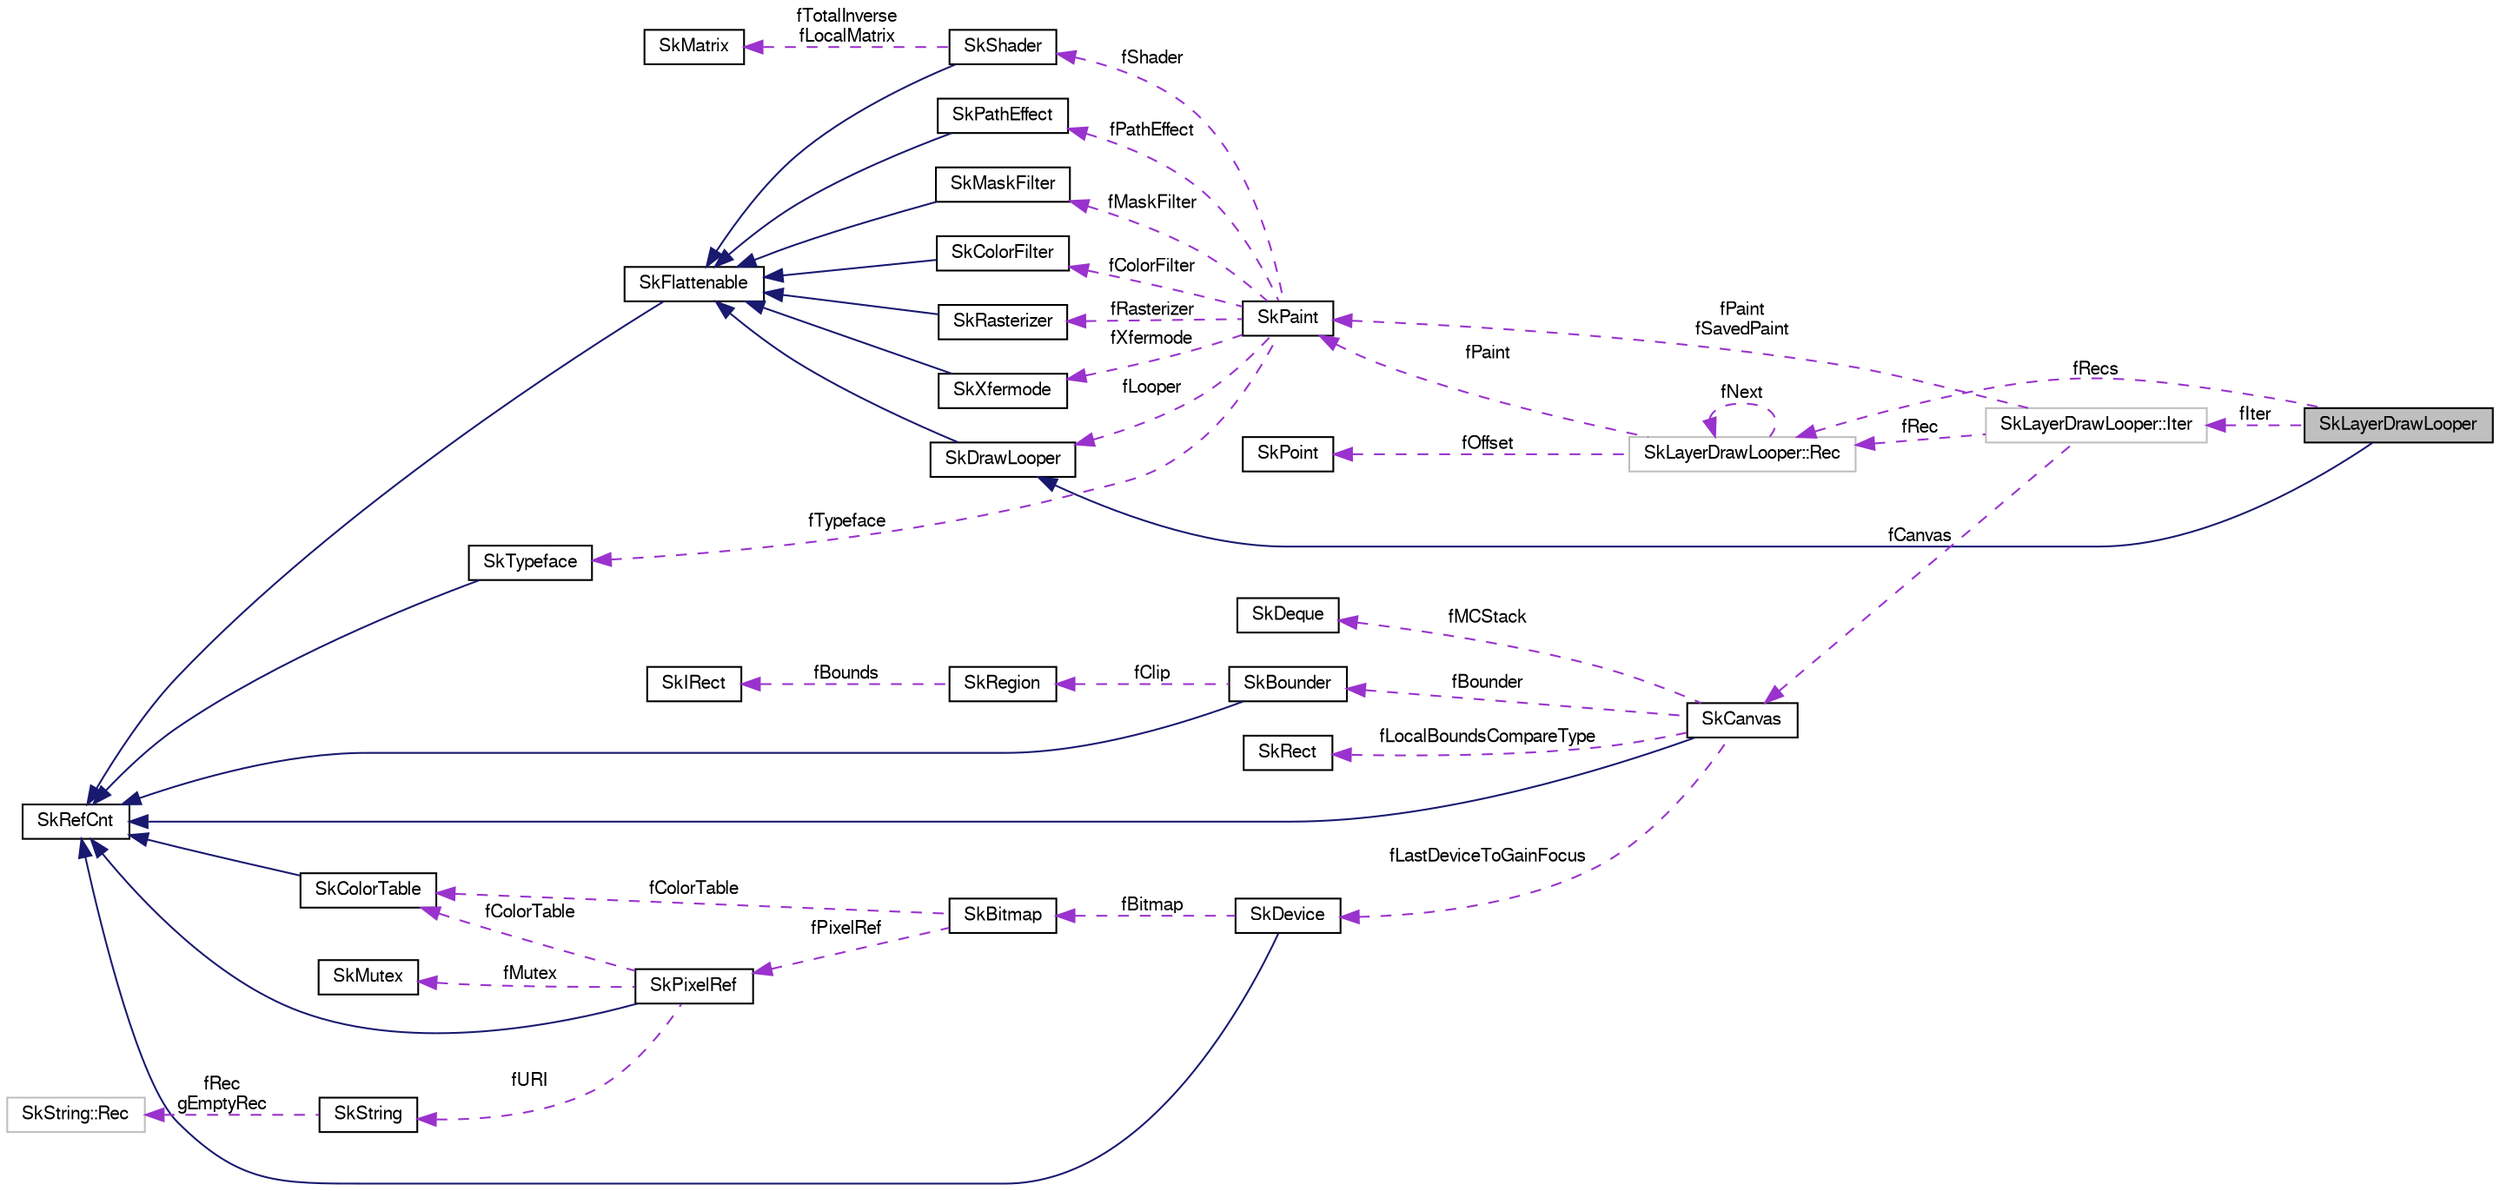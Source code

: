 digraph G
{
  edge [fontname="FreeSans",fontsize="10",labelfontname="FreeSans",labelfontsize="10"];
  node [fontname="FreeSans",fontsize="10",shape=record];
  rankdir=LR;
  Node1 [label="SkLayerDrawLooper",height=0.2,width=0.4,color="black", fillcolor="grey75", style="filled" fontcolor="black"];
  Node2 -> Node1 [dir=back,color="midnightblue",fontsize="10",style="solid",fontname="FreeSans"];
  Node2 [label="SkDrawLooper",height=0.2,width=0.4,color="black", fillcolor="white", style="filled",URL="$class_sk_draw_looper.html"];
  Node3 -> Node2 [dir=back,color="midnightblue",fontsize="10",style="solid",fontname="FreeSans"];
  Node3 [label="SkFlattenable",height=0.2,width=0.4,color="black", fillcolor="white", style="filled",URL="$class_sk_flattenable.html"];
  Node4 -> Node3 [dir=back,color="midnightblue",fontsize="10",style="solid",fontname="FreeSans"];
  Node4 [label="SkRefCnt",height=0.2,width=0.4,color="black", fillcolor="white", style="filled",URL="$class_sk_ref_cnt.html"];
  Node5 -> Node1 [dir=back,color="darkorchid3",fontsize="10",style="dashed",label="fRecs",fontname="FreeSans"];
  Node5 [label="SkLayerDrawLooper::Rec",height=0.2,width=0.4,color="grey75", fillcolor="white", style="filled"];
  Node5 -> Node5 [dir=back,color="darkorchid3",fontsize="10",style="dashed",label="fNext",fontname="FreeSans"];
  Node6 -> Node5 [dir=back,color="darkorchid3",fontsize="10",style="dashed",label="fPaint",fontname="FreeSans"];
  Node6 [label="SkPaint",height=0.2,width=0.4,color="black", fillcolor="white", style="filled",URL="$class_sk_paint.html"];
  Node7 -> Node6 [dir=back,color="darkorchid3",fontsize="10",style="dashed",label="fPathEffect",fontname="FreeSans"];
  Node7 [label="SkPathEffect",height=0.2,width=0.4,color="black", fillcolor="white", style="filled",URL="$class_sk_path_effect.html"];
  Node3 -> Node7 [dir=back,color="midnightblue",fontsize="10",style="solid",fontname="FreeSans"];
  Node8 -> Node6 [dir=back,color="darkorchid3",fontsize="10",style="dashed",label="fMaskFilter",fontname="FreeSans"];
  Node8 [label="SkMaskFilter",height=0.2,width=0.4,color="black", fillcolor="white", style="filled",URL="$class_sk_mask_filter.html"];
  Node3 -> Node8 [dir=back,color="midnightblue",fontsize="10",style="solid",fontname="FreeSans"];
  Node9 -> Node6 [dir=back,color="darkorchid3",fontsize="10",style="dashed",label="fColorFilter",fontname="FreeSans"];
  Node9 [label="SkColorFilter",height=0.2,width=0.4,color="black", fillcolor="white", style="filled",URL="$class_sk_color_filter.html"];
  Node3 -> Node9 [dir=back,color="midnightblue",fontsize="10",style="solid",fontname="FreeSans"];
  Node10 -> Node6 [dir=back,color="darkorchid3",fontsize="10",style="dashed",label="fShader",fontname="FreeSans"];
  Node10 [label="SkShader",height=0.2,width=0.4,color="black", fillcolor="white", style="filled",URL="$class_sk_shader.html"];
  Node3 -> Node10 [dir=back,color="midnightblue",fontsize="10",style="solid",fontname="FreeSans"];
  Node11 -> Node10 [dir=back,color="darkorchid3",fontsize="10",style="dashed",label="fTotalInverse\nfLocalMatrix",fontname="FreeSans"];
  Node11 [label="SkMatrix",height=0.2,width=0.4,color="black", fillcolor="white", style="filled",URL="$class_sk_matrix.html"];
  Node12 -> Node6 [dir=back,color="darkorchid3",fontsize="10",style="dashed",label="fTypeface",fontname="FreeSans"];
  Node12 [label="SkTypeface",height=0.2,width=0.4,color="black", fillcolor="white", style="filled",URL="$class_sk_typeface.html"];
  Node4 -> Node12 [dir=back,color="midnightblue",fontsize="10",style="solid",fontname="FreeSans"];
  Node13 -> Node6 [dir=back,color="darkorchid3",fontsize="10",style="dashed",label="fXfermode",fontname="FreeSans"];
  Node13 [label="SkXfermode",height=0.2,width=0.4,color="black", fillcolor="white", style="filled",URL="$class_sk_xfermode.html"];
  Node3 -> Node13 [dir=back,color="midnightblue",fontsize="10",style="solid",fontname="FreeSans"];
  Node2 -> Node6 [dir=back,color="darkorchid3",fontsize="10",style="dashed",label="fLooper",fontname="FreeSans"];
  Node14 -> Node6 [dir=back,color="darkorchid3",fontsize="10",style="dashed",label="fRasterizer",fontname="FreeSans"];
  Node14 [label="SkRasterizer",height=0.2,width=0.4,color="black", fillcolor="white", style="filled",URL="$class_sk_rasterizer.html"];
  Node3 -> Node14 [dir=back,color="midnightblue",fontsize="10",style="solid",fontname="FreeSans"];
  Node15 -> Node5 [dir=back,color="darkorchid3",fontsize="10",style="dashed",label="fOffset",fontname="FreeSans"];
  Node15 [label="SkPoint",height=0.2,width=0.4,color="black", fillcolor="white", style="filled",URL="$struct_sk_point.html"];
  Node16 -> Node1 [dir=back,color="darkorchid3",fontsize="10",style="dashed",label="fIter",fontname="FreeSans"];
  Node16 [label="SkLayerDrawLooper::Iter",height=0.2,width=0.4,color="grey75", fillcolor="white", style="filled"];
  Node17 -> Node16 [dir=back,color="darkorchid3",fontsize="10",style="dashed",label="fCanvas",fontname="FreeSans"];
  Node17 [label="SkCanvas",height=0.2,width=0.4,color="black", fillcolor="white", style="filled",URL="$class_sk_canvas.html"];
  Node4 -> Node17 [dir=back,color="midnightblue",fontsize="10",style="solid",fontname="FreeSans"];
  Node18 -> Node17 [dir=back,color="darkorchid3",fontsize="10",style="dashed",label="fLastDeviceToGainFocus",fontname="FreeSans"];
  Node18 [label="SkDevice",height=0.2,width=0.4,color="black", fillcolor="white", style="filled",URL="$class_sk_device.html"];
  Node4 -> Node18 [dir=back,color="midnightblue",fontsize="10",style="solid",fontname="FreeSans"];
  Node19 -> Node18 [dir=back,color="darkorchid3",fontsize="10",style="dashed",label="fBitmap",fontname="FreeSans"];
  Node19 [label="SkBitmap",height=0.2,width=0.4,color="black", fillcolor="white", style="filled",URL="$class_sk_bitmap.html"];
  Node20 -> Node19 [dir=back,color="darkorchid3",fontsize="10",style="dashed",label="fColorTable",fontname="FreeSans"];
  Node20 [label="SkColorTable",height=0.2,width=0.4,color="black", fillcolor="white", style="filled",URL="$class_sk_color_table.html"];
  Node4 -> Node20 [dir=back,color="midnightblue",fontsize="10",style="solid",fontname="FreeSans"];
  Node21 -> Node19 [dir=back,color="darkorchid3",fontsize="10",style="dashed",label="fPixelRef",fontname="FreeSans"];
  Node21 [label="SkPixelRef",height=0.2,width=0.4,color="black", fillcolor="white", style="filled",URL="$class_sk_pixel_ref.html"];
  Node4 -> Node21 [dir=back,color="midnightblue",fontsize="10",style="solid",fontname="FreeSans"];
  Node20 -> Node21 [dir=back,color="darkorchid3",fontsize="10",style="dashed",label="fColorTable",fontname="FreeSans"];
  Node22 -> Node21 [dir=back,color="darkorchid3",fontsize="10",style="dashed",label="fMutex",fontname="FreeSans"];
  Node22 [label="SkMutex",height=0.2,width=0.4,color="black", fillcolor="white", style="filled",URL="$class_sk_mutex.html"];
  Node23 -> Node21 [dir=back,color="darkorchid3",fontsize="10",style="dashed",label="fURI",fontname="FreeSans"];
  Node23 [label="SkString",height=0.2,width=0.4,color="black", fillcolor="white", style="filled",URL="$class_sk_string.html"];
  Node24 -> Node23 [dir=back,color="darkorchid3",fontsize="10",style="dashed",label="fRec\ngEmptyRec",fontname="FreeSans"];
  Node24 [label="SkString::Rec",height=0.2,width=0.4,color="grey75", fillcolor="white", style="filled"];
  Node25 -> Node17 [dir=back,color="darkorchid3",fontsize="10",style="dashed",label="fMCStack",fontname="FreeSans"];
  Node25 [label="SkDeque",height=0.2,width=0.4,color="black", fillcolor="white", style="filled",URL="$class_sk_deque.html"];
  Node26 -> Node17 [dir=back,color="darkorchid3",fontsize="10",style="dashed",label="fLocalBoundsCompareType",fontname="FreeSans"];
  Node26 [label="SkRect",height=0.2,width=0.4,color="black", fillcolor="white", style="filled",URL="$struct_sk_rect.html"];
  Node27 -> Node17 [dir=back,color="darkorchid3",fontsize="10",style="dashed",label="fBounder",fontname="FreeSans"];
  Node27 [label="SkBounder",height=0.2,width=0.4,color="black", fillcolor="white", style="filled",URL="$class_sk_bounder.html"];
  Node4 -> Node27 [dir=back,color="midnightblue",fontsize="10",style="solid",fontname="FreeSans"];
  Node28 -> Node27 [dir=back,color="darkorchid3",fontsize="10",style="dashed",label="fClip",fontname="FreeSans"];
  Node28 [label="SkRegion",height=0.2,width=0.4,color="black", fillcolor="white", style="filled",URL="$class_sk_region.html"];
  Node29 -> Node28 [dir=back,color="darkorchid3",fontsize="10",style="dashed",label="fBounds",fontname="FreeSans"];
  Node29 [label="SkIRect",height=0.2,width=0.4,color="black", fillcolor="white", style="filled",URL="$struct_sk_i_rect.html"];
  Node5 -> Node16 [dir=back,color="darkorchid3",fontsize="10",style="dashed",label="fRec",fontname="FreeSans"];
  Node6 -> Node16 [dir=back,color="darkorchid3",fontsize="10",style="dashed",label="fPaint\nfSavedPaint",fontname="FreeSans"];
}
